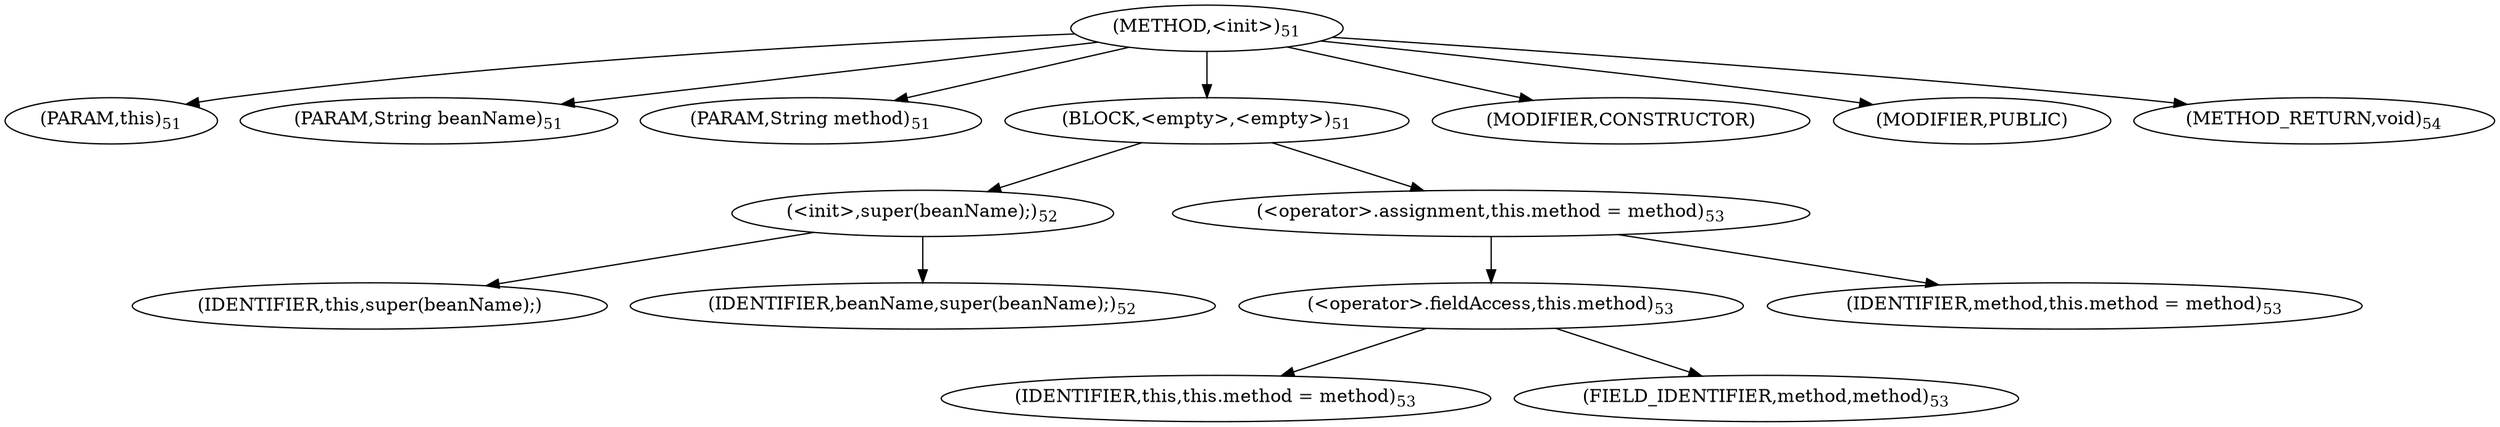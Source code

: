 digraph "&lt;init&gt;" {  
"52" [label = <(METHOD,&lt;init&gt;)<SUB>51</SUB>> ]
"6" [label = <(PARAM,this)<SUB>51</SUB>> ]
"53" [label = <(PARAM,String beanName)<SUB>51</SUB>> ]
"54" [label = <(PARAM,String method)<SUB>51</SUB>> ]
"55" [label = <(BLOCK,&lt;empty&gt;,&lt;empty&gt;)<SUB>51</SUB>> ]
"56" [label = <(&lt;init&gt;,super(beanName);)<SUB>52</SUB>> ]
"5" [label = <(IDENTIFIER,this,super(beanName);)> ]
"57" [label = <(IDENTIFIER,beanName,super(beanName);)<SUB>52</SUB>> ]
"58" [label = <(&lt;operator&gt;.assignment,this.method = method)<SUB>53</SUB>> ]
"59" [label = <(&lt;operator&gt;.fieldAccess,this.method)<SUB>53</SUB>> ]
"7" [label = <(IDENTIFIER,this,this.method = method)<SUB>53</SUB>> ]
"60" [label = <(FIELD_IDENTIFIER,method,method)<SUB>53</SUB>> ]
"61" [label = <(IDENTIFIER,method,this.method = method)<SUB>53</SUB>> ]
"62" [label = <(MODIFIER,CONSTRUCTOR)> ]
"63" [label = <(MODIFIER,PUBLIC)> ]
"64" [label = <(METHOD_RETURN,void)<SUB>54</SUB>> ]
  "52" -> "6" 
  "52" -> "53" 
  "52" -> "54" 
  "52" -> "55" 
  "52" -> "62" 
  "52" -> "63" 
  "52" -> "64" 
  "55" -> "56" 
  "55" -> "58" 
  "56" -> "5" 
  "56" -> "57" 
  "58" -> "59" 
  "58" -> "61" 
  "59" -> "7" 
  "59" -> "60" 
}
